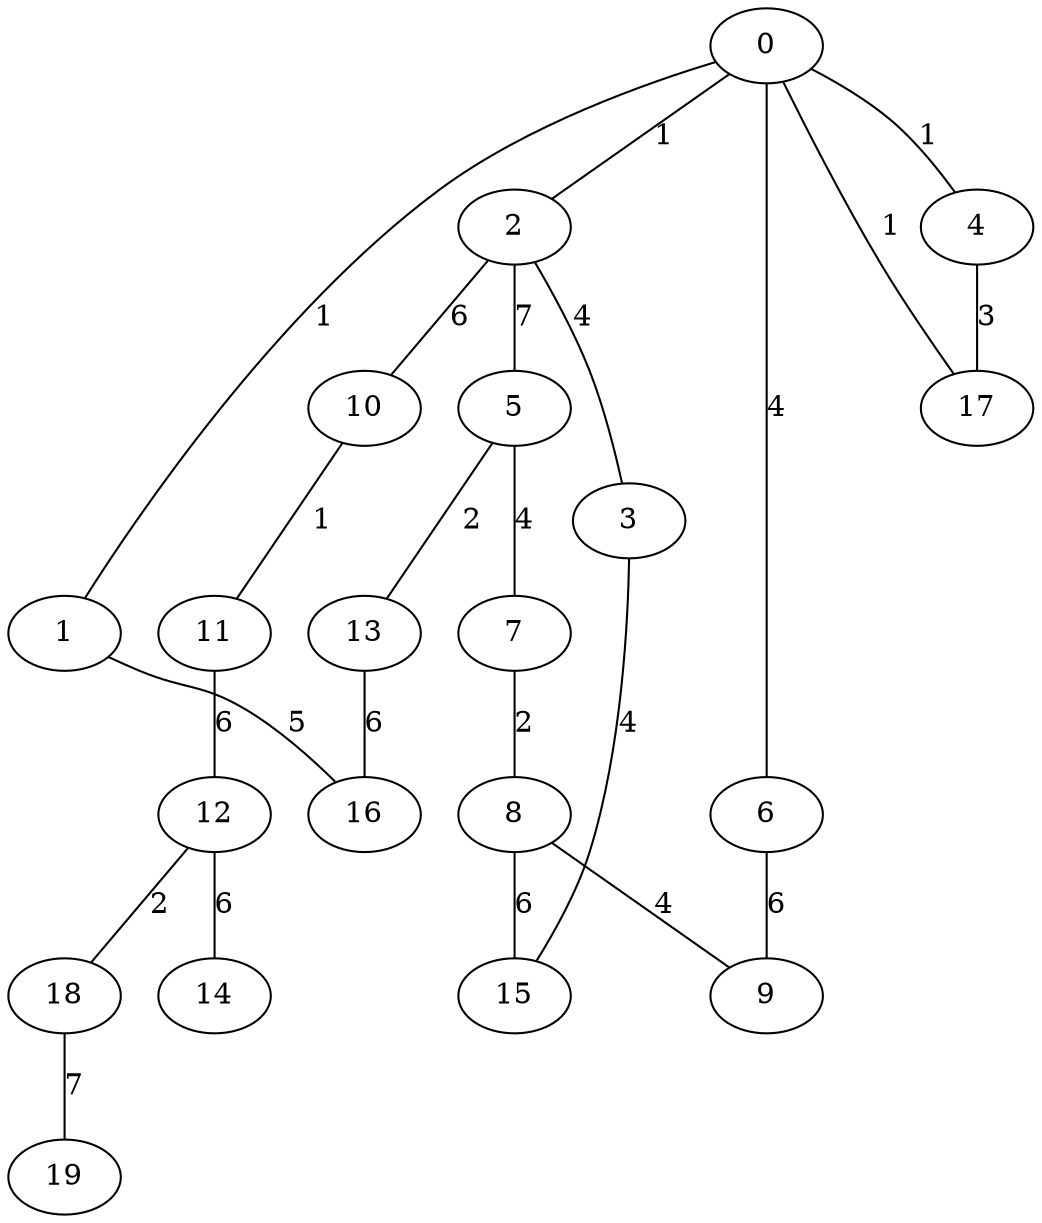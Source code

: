 graph g {
  0 [ habit = 8, size = 349, x = 8, y = 8 ]
  1 [ habit = 3, size = 139, x = 8, y = 9 ]
  2 [ habit = 3, size = 138, x = 7, y = 6 ]
  3 [ base = 2, habit = 7, size = 446, x = 7, y = 3 ]
  4 [ habit = 9, size = 270, x = 7, y = 10 ]
  5 [ habit = 1, size = 125, x = 9, y = 5 ]
  6 [ habit = 7, size = 150, x = 9, y = 7 ]
  7 [ habit = 8, size = 124, x = 9, y = 3 ]
  8 [ habit = 8, size = 293, x = 10, y = 1 ]
  9 [ base = 1, habit = 3, size = 54, x = 10, y = 4 ]
  10 [ habit = 8, size = 217, x = 6, y = 6 ]
  11 [ habit = 10, size = 76, x = 5, y = 6 ]
  12 [ habit = 9, size = 166, x = 3, y = 5 ]
  13 [ habit = 2, size = 398, x = 10, y = 7 ]
  14 [ habit = 12, size = 316, x = 2, y = 3 ]
  15 [ habit = 7, size = 315, x = 8, y = 1 ]
  16 [ habit = 12, size = 127, x = 10, y = 10 ]
  17 [ habit = 4, size = 414, x = 7, y = 9 ]
  18 [ habit = 7, size = 289, x = 2, y = 7 ]
  19 [ habit = 5, size = 176, x = 1, y = 8 ]

  0 -- 1 [ label = 1, weight = 1 ]
  0 -- 2 [ label = 1, weight = 1 ]
  0 -- 4 [ label = 1, weight = 1 ]
  0 -- 6 [ label = 4, weight = 4 ]
  0 -- 17 [ label = 1, weight = 1 ]
  1 -- 16 [ label = 5, weight = 5 ]
  2 -- 3 [ label = 4, weight = 4 ]
  2 -- 5 [ label = 7, weight = 7 ]
  2 -- 10 [ label = 6, weight = 6 ]
  3 -- 15 [ label = 4, weight = 4 ]
  4 -- 17 [ label = 3, weight = 3 ]
  5 -- 13 [ label = 2, weight = 2 ]
  5 -- 7 [ label = 4, weight = 4 ]
  6 -- 9 [ label = 6, weight = 6 ]
  7 -- 8 [ label = 2, weight = 2 ]
  8 -- 9 [ label = 4, weight = 4 ]
  8 -- 15 [ label = 6, weight = 6 ]
  10 -- 11 [ label = 1, weight = 1 ]
  11 -- 12 [ label = 6, weight = 6 ]
  12 -- 18 [ label = 2, weight = 2 ]
  12 -- 14 [ label = 6, weight = 6 ]
  13 -- 16 [ label = 6, weight = 6 ]
  18 -- 19 [ label = 7, weight = 7 ]
}
